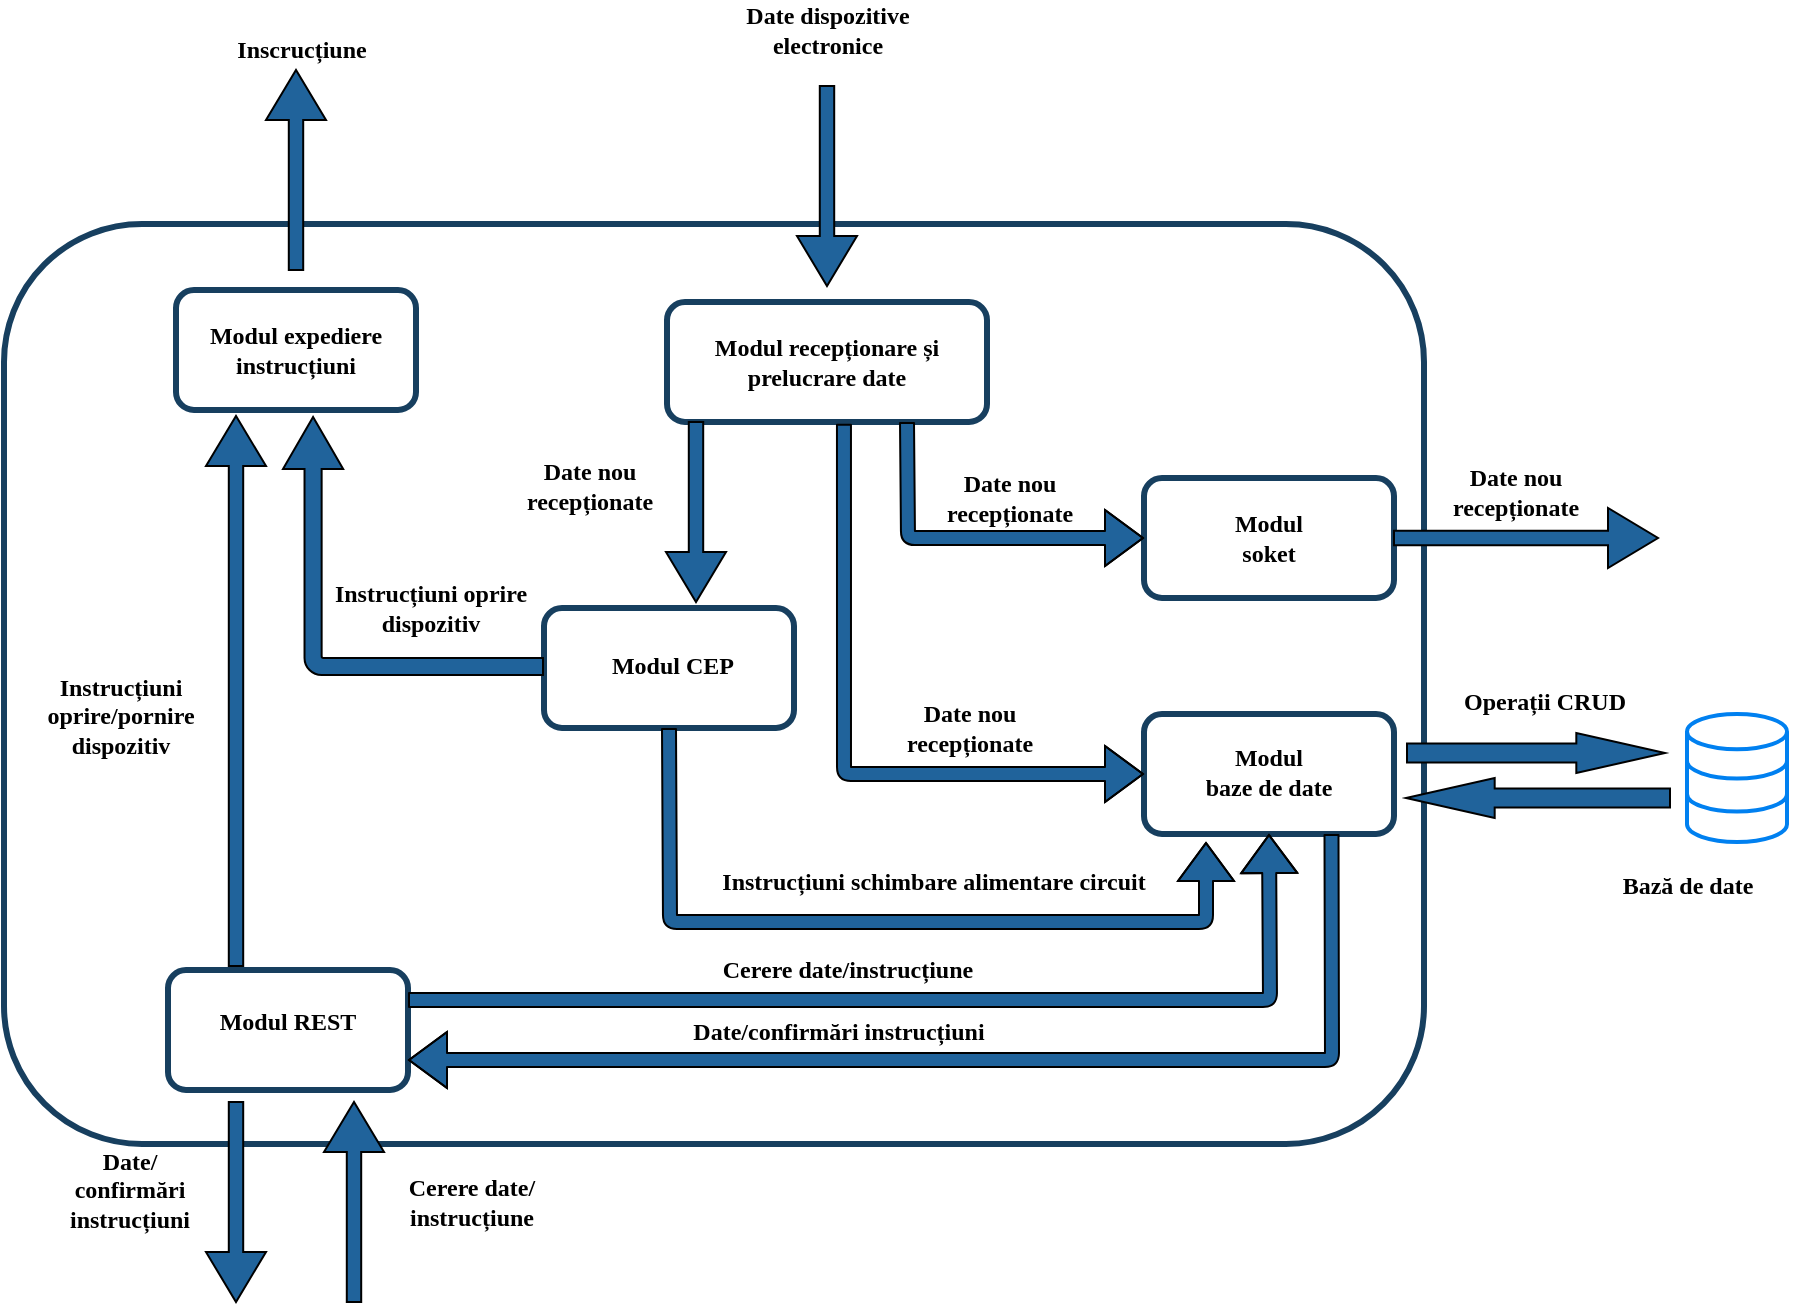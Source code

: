 <mxfile version="10.7.1" type="device"><diagram id="7lYxxc0IlgKeIxi-3eBs" name="Page-1"><mxGraphModel dx="1394" dy="747" grid="1" gridSize="10" guides="1" tooltips="1" connect="1" arrows="1" fold="1" page="1" pageScale="1" pageWidth="850" pageHeight="1100" math="0" shadow="0"><root><mxCell id="0"/><mxCell id="1" parent="0"/><mxCell id="YZ0iN2k3r70S87J4gFBg-1" value="" style="rounded=1;whiteSpace=wrap;html=1;strokeWidth=3;strokeColor=#173F5F;" vertex="1" parent="1"><mxGeometry x="200" y="477" width="710" height="460" as="geometry"/></mxCell><mxCell id="YZ0iN2k3r70S87J4gFBg-2" value="" style="rounded=1;whiteSpace=wrap;html=1;strokeWidth=3;strokeColor=#173F5F;" vertex="1" parent="1"><mxGeometry x="286" y="510" width="120" height="60" as="geometry"/></mxCell><mxCell id="YZ0iN2k3r70S87J4gFBg-3" value="" style="rounded=1;whiteSpace=wrap;html=1;strokeWidth=3;strokeColor=#173F5F;" vertex="1" parent="1"><mxGeometry x="531.5" y="516" width="160" height="60" as="geometry"/></mxCell><mxCell id="YZ0iN2k3r70S87J4gFBg-4" value="&lt;b&gt;&lt;font face=&quot;Verdana&quot;&gt;Modul expediere instrucțiuni&lt;/font&gt;&lt;/b&gt;" style="text;html=1;strokeColor=none;fillColor=none;align=center;verticalAlign=middle;whiteSpace=wrap;rounded=0;strokeWidth=3;" vertex="1" parent="1"><mxGeometry x="296" y="530" width="100" height="20" as="geometry"/></mxCell><mxCell id="YZ0iN2k3r70S87J4gFBg-5" value="&lt;b&gt;&lt;font face=&quot;Verdana&quot;&gt;Modul recepționare și prelucrare&amp;nbsp;date&lt;br&gt;&lt;/font&gt;&lt;/b&gt;" style="text;html=1;strokeColor=none;fillColor=none;align=center;verticalAlign=middle;whiteSpace=wrap;rounded=0;strokeWidth=3;" vertex="1" parent="1"><mxGeometry x="530.5" y="536" width="161" height="20" as="geometry"/></mxCell><mxCell id="YZ0iN2k3r70S87J4gFBg-6" value="" style="rounded=1;whiteSpace=wrap;html=1;strokeWidth=3;strokeColor=#173F5F;" vertex="1" parent="1"><mxGeometry x="282" y="850" width="120" height="60" as="geometry"/></mxCell><mxCell id="YZ0iN2k3r70S87J4gFBg-7" value="&lt;b&gt;&lt;font face=&quot;Verdana&quot;&gt;Modul REST&lt;/font&gt;&lt;/b&gt;" style="text;html=1;strokeColor=none;fillColor=none;align=center;verticalAlign=middle;whiteSpace=wrap;rounded=0;strokeWidth=3;" vertex="1" parent="1"><mxGeometry x="292" y="866" width="100" height="20" as="geometry"/></mxCell><mxCell id="YZ0iN2k3r70S87J4gFBg-8" value="" style="rounded=1;whiteSpace=wrap;html=1;strokeWidth=3;strokeColor=#173F5F;" vertex="1" parent="1"><mxGeometry x="470" y="669" width="125" height="60" as="geometry"/></mxCell><mxCell id="YZ0iN2k3r70S87J4gFBg-9" value="&lt;b&gt;&lt;font face=&quot;Verdana&quot;&gt;Modul CEP&lt;/font&gt;&lt;/b&gt;" style="text;html=1;strokeColor=none;fillColor=none;align=center;verticalAlign=middle;whiteSpace=wrap;rounded=0;strokeWidth=3;" vertex="1" parent="1"><mxGeometry x="482" y="687.5" width="105" height="20" as="geometry"/></mxCell><mxCell id="YZ0iN2k3r70S87J4gFBg-10" value="" style="html=1;shadow=0;dashed=0;align=center;verticalAlign=middle;shape=mxgraph.arrows2.arrow;dy=0.76;dx=25;direction=south;notch=0;fillColor=#20639B;rotation=-180;" vertex="1" parent="1"><mxGeometry x="360" y="916" width="30" height="100" as="geometry"/></mxCell><mxCell id="YZ0iN2k3r70S87J4gFBg-11" value="" style="html=1;shadow=0;dashed=0;align=center;verticalAlign=middle;shape=mxgraph.arrows2.arrow;dy=0.76;dx=25;direction=south;notch=0;rotation=180;fillColor=#20639B;" vertex="1" parent="1"><mxGeometry x="301" y="573" width="30" height="275" as="geometry"/></mxCell><mxCell id="YZ0iN2k3r70S87J4gFBg-12" value="" style="html=1;shadow=0;dashed=0;align=center;verticalAlign=middle;shape=mxgraph.arrows2.arrow;dy=0.76;dx=25;direction=south;notch=0;fillColor=#20639B;" vertex="1" parent="1"><mxGeometry x="596.5" y="408" width="30" height="100" as="geometry"/></mxCell><mxCell id="YZ0iN2k3r70S87J4gFBg-13" value="" style="html=1;shadow=0;dashed=0;align=center;verticalAlign=middle;shape=mxgraph.arrows2.arrow;dy=0.76;dx=25;direction=south;notch=0;fillColor=#20639B;rotation=180;" vertex="1" parent="1"><mxGeometry x="331" y="400" width="30" height="100" as="geometry"/></mxCell><mxCell id="YZ0iN2k3r70S87J4gFBg-14" value="&lt;font face=&quot;Verdana&quot;&gt;&lt;b&gt;Date dispozitive electronice&lt;/b&gt;&lt;/font&gt;" style="text;html=1;strokeColor=none;fillColor=none;align=center;verticalAlign=middle;whiteSpace=wrap;rounded=0;" vertex="1" parent="1"><mxGeometry x="558.5" y="370" width="106" height="20" as="geometry"/></mxCell><mxCell id="YZ0iN2k3r70S87J4gFBg-15" value="&lt;b&gt;&lt;font face=&quot;Verdana&quot; style=&quot;font-size: 12px&quot;&gt;Inscrucțiune&lt;/font&gt;&lt;/b&gt;" style="text;html=1;strokeColor=none;fillColor=none;align=center;verticalAlign=middle;whiteSpace=wrap;rounded=0;" vertex="1" parent="1"><mxGeometry x="296" y="380" width="106" height="20" as="geometry"/></mxCell><mxCell id="YZ0iN2k3r70S87J4gFBg-16" value="" style="rounded=1;whiteSpace=wrap;html=1;strokeWidth=3;strokeColor=#173F5F;" vertex="1" parent="1"><mxGeometry x="770" y="722" width="125" height="60" as="geometry"/></mxCell><mxCell id="YZ0iN2k3r70S87J4gFBg-17" value="&lt;b&gt;&lt;font face=&quot;Verdana&quot;&gt;Modul &lt;br&gt;baze de date&lt;/font&gt;&lt;/b&gt;" style="text;html=1;strokeColor=none;fillColor=none;align=center;verticalAlign=middle;whiteSpace=wrap;rounded=0;strokeWidth=3;" vertex="1" parent="1"><mxGeometry x="780" y="741" width="105" height="20" as="geometry"/></mxCell><mxCell id="YZ0iN2k3r70S87J4gFBg-18" value="" style="html=1;verticalLabelPosition=bottom;align=center;labelBackgroundColor=#ffffff;verticalAlign=top;strokeWidth=2;strokeColor=#0080F0;fillColor=#ffffff;shadow=0;dashed=0;shape=mxgraph.ios7.icons.data;" vertex="1" parent="1"><mxGeometry x="1041.5" y="722" width="50" height="64" as="geometry"/></mxCell><mxCell id="YZ0iN2k3r70S87J4gFBg-19" value="" style="html=1;shadow=0;dashed=0;align=center;verticalAlign=middle;shape=mxgraph.arrows2.arrow;dy=0.76;dx=25;direction=south;notch=0;fillColor=#20639B;" vertex="1" parent="1"><mxGeometry x="531" y="576" width="30" height="90" as="geometry"/></mxCell><mxCell id="YZ0iN2k3r70S87J4gFBg-20" value="" style="html=1;shadow=0;dashed=0;align=center;verticalAlign=middle;shape=mxgraph.arrows2.arrow;dy=0.52;dx=44.34;direction=south;notch=0;fillColor=#20639B;rotation=-90;" vertex="1" parent="1"><mxGeometry x="956" y="677" width="20" height="129" as="geometry"/></mxCell><mxCell id="YZ0iN2k3r70S87J4gFBg-21" value="" style="html=1;shadow=0;dashed=0;align=center;verticalAlign=middle;shape=mxgraph.arrows2.arrow;dy=0.52;dx=44.34;direction=south;notch=0;fillColor=#20639B;rotation=90;" vertex="1" parent="1"><mxGeometry x="957" y="698" width="20" height="132" as="geometry"/></mxCell><mxCell id="YZ0iN2k3r70S87J4gFBg-22" value="" style="html=1;shadow=0;dashed=0;align=center;verticalAlign=middle;shape=mxgraph.arrows2.bendArrow;dy=4.28;dx=26.06;notch=0;arrowHead=30.08;rounded=1;rotation=270;fillColor=#20639B;" vertex="1" parent="1"><mxGeometry x="340" y="573" width="129" height="130" as="geometry"/></mxCell><mxCell id="YZ0iN2k3r70S87J4gFBg-23" value="" style="shape=flexArrow;endArrow=classic;html=1;fillColor=#20639B;width=7;exitX=0.5;exitY=1;exitDx=0;exitDy=0;" edge="1" parent="1" source="YZ0iN2k3r70S87J4gFBg-8"><mxGeometry width="50" height="50" relative="1" as="geometry"><mxPoint x="594.5" y="727" as="sourcePoint"/><mxPoint x="801" y="786" as="targetPoint"/><Array as="points"><mxPoint x="533" y="826"/><mxPoint x="801" y="826"/></Array></mxGeometry></mxCell><mxCell id="YZ0iN2k3r70S87J4gFBg-24" value="&lt;font face=&quot;Verdana&quot;&gt;&lt;b&gt;Cerere date/&lt;br&gt;instrucțiune&lt;/b&gt;&lt;/font&gt;" style="text;html=1;strokeColor=none;fillColor=none;align=center;verticalAlign=middle;whiteSpace=wrap;rounded=0;" vertex="1" parent="1"><mxGeometry x="381" y="956" width="106" height="20" as="geometry"/></mxCell><mxCell id="YZ0iN2k3r70S87J4gFBg-25" value="" style="shape=flexArrow;endArrow=classic;html=1;fillColor=#20639B;entryX=0.5;entryY=1;entryDx=0;entryDy=0;exitX=1;exitY=0.25;exitDx=0;exitDy=0;width=7;" edge="1" parent="1" source="YZ0iN2k3r70S87J4gFBg-6" target="YZ0iN2k3r70S87J4gFBg-16"><mxGeometry width="50" height="50" relative="1" as="geometry"><mxPoint x="604.5" y="740" as="sourcePoint"/><mxPoint x="713.828" y="735.862" as="targetPoint"/><Array as="points"><mxPoint x="833" y="865"/></Array></mxGeometry></mxCell><mxCell id="YZ0iN2k3r70S87J4gFBg-26" value="" style="html=1;shadow=0;dashed=0;align=center;verticalAlign=middle;shape=mxgraph.arrows2.arrow;dy=0.76;dx=25;direction=south;notch=0;fillColor=#20639B;rotation=0;" vertex="1" parent="1"><mxGeometry x="301" y="916" width="30" height="100" as="geometry"/></mxCell><mxCell id="YZ0iN2k3r70S87J4gFBg-27" value="&lt;font face=&quot;Verdana&quot;&gt;&lt;b&gt;Date/&lt;br&gt;confirmări instrucțiuni&lt;br&gt;&lt;/b&gt;&lt;/font&gt;" style="text;html=1;strokeColor=none;fillColor=none;align=center;verticalAlign=middle;whiteSpace=wrap;rounded=0;" vertex="1" parent="1"><mxGeometry x="210" y="950" width="106" height="20" as="geometry"/></mxCell><mxCell id="YZ0iN2k3r70S87J4gFBg-28" value="" style="rounded=1;whiteSpace=wrap;html=1;strokeWidth=3;strokeColor=#173F5F;" vertex="1" parent="1"><mxGeometry x="770" y="604" width="125" height="60" as="geometry"/></mxCell><mxCell id="YZ0iN2k3r70S87J4gFBg-29" value="&lt;b&gt;&lt;font face=&quot;Verdana&quot;&gt;Modul &lt;br&gt;soket&lt;/font&gt;&lt;/b&gt;" style="text;html=1;strokeColor=none;fillColor=none;align=center;verticalAlign=middle;whiteSpace=wrap;rounded=0;strokeWidth=3;" vertex="1" parent="1"><mxGeometry x="780" y="624" width="105" height="20" as="geometry"/></mxCell><mxCell id="YZ0iN2k3r70S87J4gFBg-30" value="" style="shape=flexArrow;endArrow=classic;html=1;fillColor=#20639B;entryX=0;entryY=0.5;entryDx=0;entryDy=0;exitX=0.553;exitY=1.015;exitDx=0;exitDy=0;exitPerimeter=0;width=7;" edge="1" parent="1" source="YZ0iN2k3r70S87J4gFBg-3" target="YZ0iN2k3r70S87J4gFBg-16"><mxGeometry width="50" height="50" relative="1" as="geometry"><mxPoint x="290" y="1066" as="sourcePoint"/><mxPoint x="340" y="1016" as="targetPoint"/><Array as="points"><mxPoint x="620" y="752"/></Array></mxGeometry></mxCell><mxCell id="YZ0iN2k3r70S87J4gFBg-31" value="" style="shape=flexArrow;endArrow=classic;html=1;fillColor=#20639B;entryX=0;entryY=0.5;entryDx=0;entryDy=0;exitX=0.75;exitY=1;exitDx=0;exitDy=0;width=7;" edge="1" parent="1" source="YZ0iN2k3r70S87J4gFBg-3" target="YZ0iN2k3r70S87J4gFBg-28"><mxGeometry width="50" height="50" relative="1" as="geometry"><mxPoint x="685.552" y="586.897" as="sourcePoint"/><mxPoint x="780.034" y="695.862" as="targetPoint"/><Array as="points"><mxPoint x="652" y="634"/></Array></mxGeometry></mxCell><mxCell id="YZ0iN2k3r70S87J4gFBg-32" value="" style="html=1;shadow=0;dashed=0;align=center;verticalAlign=middle;shape=mxgraph.arrows2.arrow;dy=0.76;dx=25;direction=south;notch=0;fillColor=#20639B;rotation=-90;" vertex="1" parent="1"><mxGeometry x="946" y="568" width="30" height="132" as="geometry"/></mxCell><mxCell id="YZ0iN2k3r70S87J4gFBg-33" value="&lt;font face=&quot;Verdana&quot;&gt;&lt;b&gt;Date nou recepționate&lt;/b&gt;&lt;/font&gt;&lt;br&gt;" style="text;html=1;strokeColor=none;fillColor=none;align=center;verticalAlign=middle;whiteSpace=wrap;rounded=0;" vertex="1" parent="1"><mxGeometry x="903" y="601" width="106" height="20" as="geometry"/></mxCell><mxCell id="YZ0iN2k3r70S87J4gFBg-34" value="&lt;font face=&quot;Verdana&quot;&gt;&lt;b&gt;Bază de date&lt;/b&gt;&lt;/font&gt;&lt;br&gt;" style="text;html=1;strokeColor=none;fillColor=none;align=center;verticalAlign=middle;whiteSpace=wrap;rounded=0;" vertex="1" parent="1"><mxGeometry x="988.5" y="797.5" width="106" height="20" as="geometry"/></mxCell><mxCell id="YZ0iN2k3r70S87J4gFBg-35" value="&lt;font face=&quot;Verdana&quot;&gt;&lt;b&gt;&amp;nbsp;Operații CRUD&lt;/b&gt;&lt;/font&gt;&lt;br&gt;" style="text;html=1;strokeColor=none;fillColor=none;align=center;verticalAlign=middle;whiteSpace=wrap;rounded=0;" vertex="1" parent="1"><mxGeometry x="915.5" y="706" width="106" height="20" as="geometry"/></mxCell><mxCell id="YZ0iN2k3r70S87J4gFBg-36" value="&lt;font face=&quot;Verdana&quot;&gt;&lt;b&gt;Instrucțiuni oprire dispozitiv&lt;/b&gt;&lt;/font&gt;&lt;br&gt;" style="text;html=1;strokeColor=none;fillColor=none;align=center;verticalAlign=middle;whiteSpace=wrap;rounded=0;" vertex="1" parent="1"><mxGeometry x="360" y="659" width="107" height="20" as="geometry"/></mxCell><mxCell id="YZ0iN2k3r70S87J4gFBg-37" value="&lt;font face=&quot;Verdana&quot;&gt;&lt;b&gt;Instrucțiuni oprire/pornire&lt;br&gt;dispozitiv&lt;/b&gt;&lt;/font&gt;&lt;br&gt;" style="text;html=1;strokeColor=none;fillColor=none;align=center;verticalAlign=middle;whiteSpace=wrap;rounded=0;" vertex="1" parent="1"><mxGeometry x="205" y="713" width="107" height="20" as="geometry"/></mxCell><mxCell id="YZ0iN2k3r70S87J4gFBg-38" value="" style="shape=flexArrow;endArrow=classic;html=1;fillColor=#20639B;entryX=1;entryY=0.75;entryDx=0;entryDy=0;exitX=0.75;exitY=1;exitDx=0;exitDy=0;width=7;" edge="1" parent="1" source="YZ0iN2k3r70S87J4gFBg-16" target="YZ0iN2k3r70S87J4gFBg-6"><mxGeometry width="50" height="50" relative="1" as="geometry"><mxPoint x="635.5" y="1007.5" as="sourcePoint"/><mxPoint x="1066.5" y="924.5" as="targetPoint"/><Array as="points"><mxPoint x="864" y="895"/></Array></mxGeometry></mxCell><mxCell id="YZ0iN2k3r70S87J4gFBg-40" value="&lt;font face=&quot;Verdana&quot;&gt;&lt;b&gt;Date nou recepționate&lt;/b&gt;&lt;/font&gt;&lt;br&gt;" style="text;html=1;strokeColor=none;fillColor=none;align=center;verticalAlign=middle;whiteSpace=wrap;rounded=0;" vertex="1" parent="1"><mxGeometry x="650" y="604" width="106" height="20" as="geometry"/></mxCell><mxCell id="YZ0iN2k3r70S87J4gFBg-41" value="&lt;font face=&quot;Verdana&quot;&gt;&lt;b&gt;Date nou recepționate&lt;/b&gt;&lt;/font&gt;&lt;br&gt;" style="text;html=1;strokeColor=none;fillColor=none;align=center;verticalAlign=middle;whiteSpace=wrap;rounded=0;" vertex="1" parent="1"><mxGeometry x="629.5" y="719" width="106" height="20" as="geometry"/></mxCell><mxCell id="YZ0iN2k3r70S87J4gFBg-42" value="&lt;font face=&quot;Verdana&quot;&gt;&lt;b&gt;Date nou recepționate&lt;/b&gt;&lt;/font&gt;&lt;br&gt;" style="text;html=1;strokeColor=none;fillColor=none;align=center;verticalAlign=middle;whiteSpace=wrap;rounded=0;" vertex="1" parent="1"><mxGeometry x="440" y="597.5" width="106" height="20" as="geometry"/></mxCell><mxCell id="YZ0iN2k3r70S87J4gFBg-43" value="&lt;font face=&quot;Verdana&quot;&gt;&lt;b&gt;Cerere date/instrucțiune&lt;/b&gt;&lt;/font&gt;" style="text;html=1;strokeColor=none;fillColor=none;align=center;verticalAlign=middle;whiteSpace=wrap;rounded=0;" vertex="1" parent="1"><mxGeometry x="487" y="840" width="270" height="20" as="geometry"/></mxCell><mxCell id="YZ0iN2k3r70S87J4gFBg-44" value="&lt;b&gt;&lt;font face=&quot;Verdana&quot;&gt;Date/confirmări instrucțiuni&lt;/font&gt;&lt;/b&gt;&lt;br&gt;" style="text;html=1;strokeColor=none;fillColor=none;align=center;verticalAlign=middle;whiteSpace=wrap;rounded=0;" vertex="1" parent="1"><mxGeometry x="470" y="870" width="295" height="22" as="geometry"/></mxCell><mxCell id="YZ0iN2k3r70S87J4gFBg-45" value="&lt;font face=&quot;Verdana&quot;&gt;&lt;b&gt;Instrucțiuni schimbare alimentare circuit&lt;/b&gt;&lt;/font&gt;&lt;br&gt;" style="text;html=1;strokeColor=none;fillColor=none;align=center;verticalAlign=middle;whiteSpace=wrap;rounded=0;" vertex="1" parent="1"><mxGeometry x="550" y="796" width="230" height="20" as="geometry"/></mxCell></root></mxGraphModel></diagram></mxfile>
